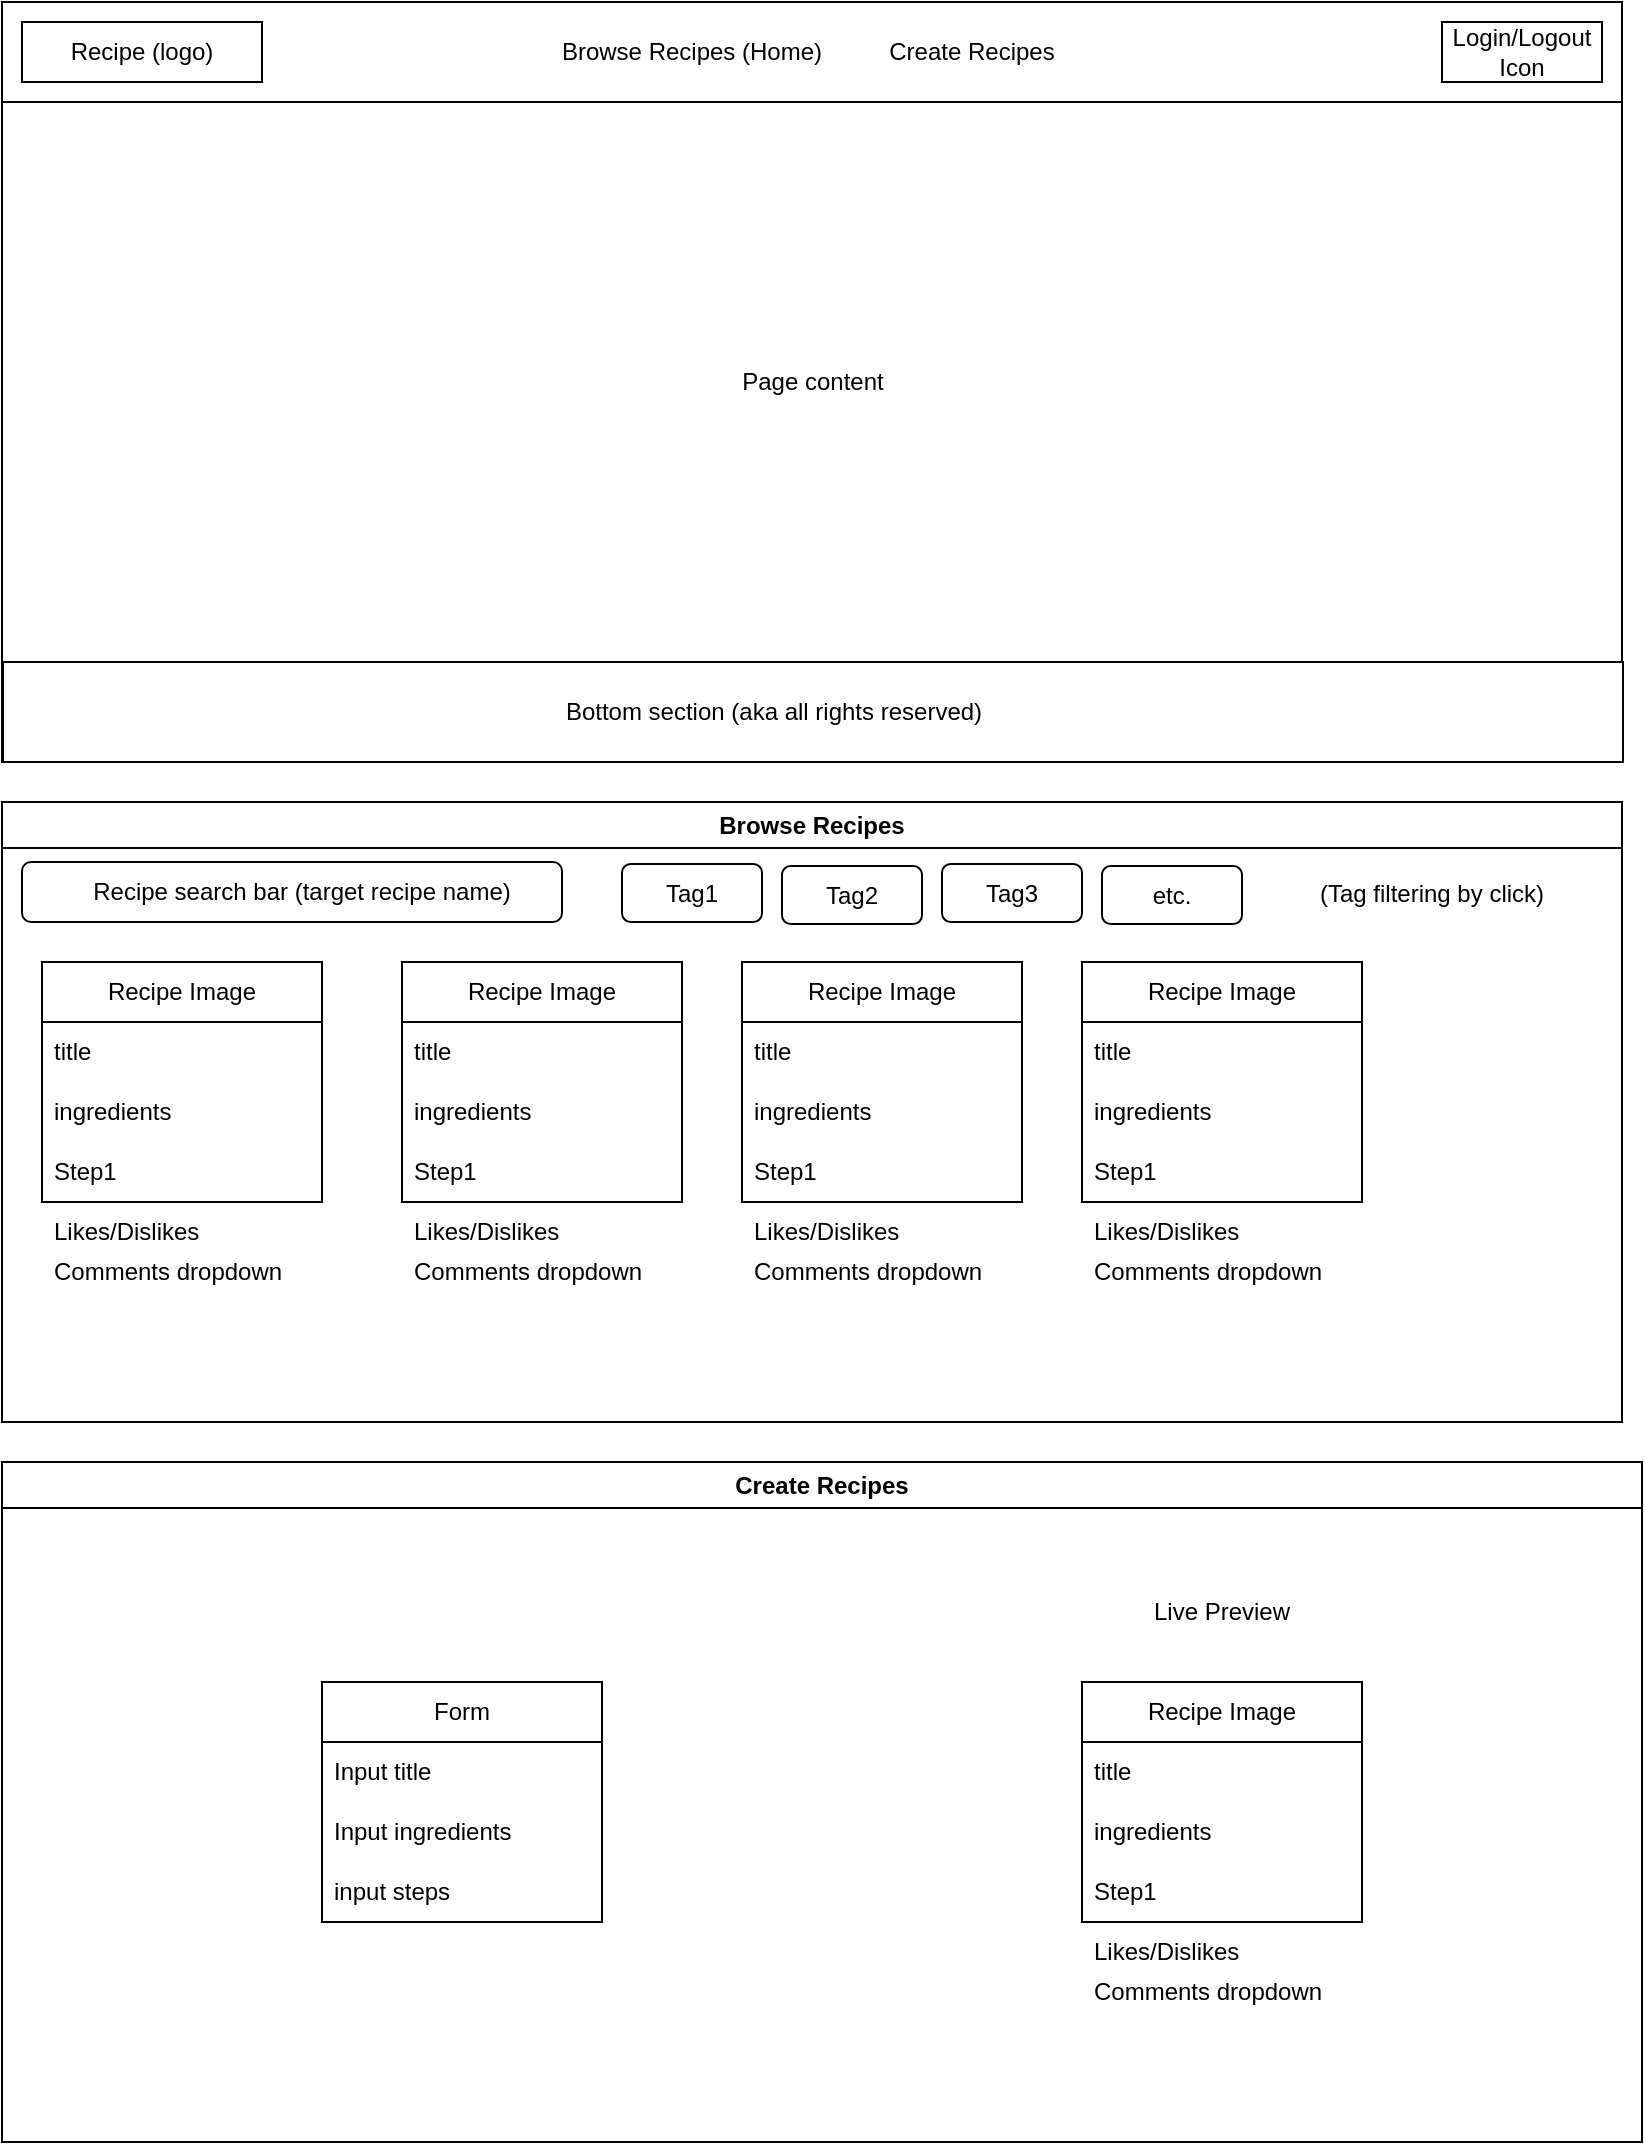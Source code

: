 <mxfile version="28.1.2" pages="2">
  <diagram name="Page-1" id="s1w6MHnYnskngqhjqbXY">
    <mxGraphModel dx="555" dy="778" grid="1" gridSize="10" guides="1" tooltips="1" connect="1" arrows="1" fold="1" page="1" pageScale="1" pageWidth="850" pageHeight="1100" math="0" shadow="0">
      <root>
        <mxCell id="0" />
        <mxCell id="1" parent="0" />
        <mxCell id="oP_6B6FlBOm5oWz36D7l-1" value="" style="swimlane;whiteSpace=wrap;html=1;startSize=50;" vertex="1" parent="1">
          <mxGeometry x="20" y="10" width="810" height="380" as="geometry" />
        </mxCell>
        <mxCell id="oP_6B6FlBOm5oWz36D7l-2" value="Recipe (logo)" style="rounded=0;whiteSpace=wrap;html=1;" vertex="1" parent="oP_6B6FlBOm5oWz36D7l-1">
          <mxGeometry x="10" y="10" width="120" height="30" as="geometry" />
        </mxCell>
        <mxCell id="oP_6B6FlBOm5oWz36D7l-4" value="Login/Logout Icon" style="rounded=0;whiteSpace=wrap;html=1;" vertex="1" parent="oP_6B6FlBOm5oWz36D7l-1">
          <mxGeometry x="720" y="10" width="80" height="30" as="geometry" />
        </mxCell>
        <mxCell id="oP_6B6FlBOm5oWz36D7l-6" value="Browse Recipes (Home)" style="text;html=1;align=center;verticalAlign=middle;whiteSpace=wrap;rounded=0;" vertex="1" parent="oP_6B6FlBOm5oWz36D7l-1">
          <mxGeometry x="270" y="10" width="150" height="30" as="geometry" />
        </mxCell>
        <mxCell id="oP_6B6FlBOm5oWz36D7l-8" value="Create Recipes" style="text;html=1;align=center;verticalAlign=middle;whiteSpace=wrap;rounded=0;" vertex="1" parent="oP_6B6FlBOm5oWz36D7l-1">
          <mxGeometry x="430" y="10" width="110" height="30" as="geometry" />
        </mxCell>
        <mxCell id="oP_6B6FlBOm5oWz36D7l-11" value="Page content" style="text;html=1;align=center;verticalAlign=middle;whiteSpace=wrap;rounded=0;" vertex="1" parent="oP_6B6FlBOm5oWz36D7l-1">
          <mxGeometry x="343" y="175" width="125" height="30" as="geometry" />
        </mxCell>
        <mxCell id="oP_6B6FlBOm5oWz36D7l-9" value="" style="rounded=0;whiteSpace=wrap;html=1;" vertex="1" parent="oP_6B6FlBOm5oWz36D7l-1">
          <mxGeometry x="0.5" y="330" width="810" height="50" as="geometry" />
        </mxCell>
        <mxCell id="oP_6B6FlBOm5oWz36D7l-10" value="Bottom section (aka all rights reserved)" style="text;html=1;align=center;verticalAlign=middle;whiteSpace=wrap;rounded=0;" vertex="1" parent="oP_6B6FlBOm5oWz36D7l-1">
          <mxGeometry x="260.5" y="340" width="250" height="30" as="geometry" />
        </mxCell>
        <mxCell id="oP_6B6FlBOm5oWz36D7l-14" value="Browse Recipes" style="swimlane;whiteSpace=wrap;html=1;" vertex="1" parent="1">
          <mxGeometry x="20" y="410" width="810" height="310" as="geometry" />
        </mxCell>
        <mxCell id="oP_6B6FlBOm5oWz36D7l-20" value="" style="rounded=1;whiteSpace=wrap;html=1;" vertex="1" parent="oP_6B6FlBOm5oWz36D7l-14">
          <mxGeometry x="10" y="30" width="270" height="30" as="geometry" />
        </mxCell>
        <mxCell id="oP_6B6FlBOm5oWz36D7l-21" value="Recipe search bar (target recipe name&lt;span style=&quot;background-color: transparent; color: light-dark(rgb(0, 0, 0), rgb(255, 255, 255));&quot;&gt;)&lt;/span&gt;" style="text;html=1;align=center;verticalAlign=middle;whiteSpace=wrap;rounded=0;" vertex="1" parent="oP_6B6FlBOm5oWz36D7l-14">
          <mxGeometry x="20" y="30" width="260" height="30" as="geometry" />
        </mxCell>
        <mxCell id="oP_6B6FlBOm5oWz36D7l-22" value="Tag1" style="rounded=1;whiteSpace=wrap;html=1;" vertex="1" parent="oP_6B6FlBOm5oWz36D7l-14">
          <mxGeometry x="310" y="31" width="70" height="29" as="geometry" />
        </mxCell>
        <mxCell id="oP_6B6FlBOm5oWz36D7l-27" value="Tag3" style="rounded=1;whiteSpace=wrap;html=1;" vertex="1" parent="oP_6B6FlBOm5oWz36D7l-14">
          <mxGeometry x="470" y="31" width="70" height="29" as="geometry" />
        </mxCell>
        <mxCell id="oP_6B6FlBOm5oWz36D7l-26" value="etc." style="rounded=1;whiteSpace=wrap;html=1;" vertex="1" parent="oP_6B6FlBOm5oWz36D7l-14">
          <mxGeometry x="550" y="32" width="70" height="29" as="geometry" />
        </mxCell>
        <mxCell id="oP_6B6FlBOm5oWz36D7l-25" value="Tag2" style="rounded=1;whiteSpace=wrap;html=1;" vertex="1" parent="oP_6B6FlBOm5oWz36D7l-14">
          <mxGeometry x="390" y="32" width="70" height="29" as="geometry" />
        </mxCell>
        <mxCell id="oP_6B6FlBOm5oWz36D7l-29" value="(Tag filtering by click)" style="text;html=1;align=center;verticalAlign=middle;whiteSpace=wrap;rounded=0;" vertex="1" parent="oP_6B6FlBOm5oWz36D7l-14">
          <mxGeometry x="640" y="32" width="150" height="28" as="geometry" />
        </mxCell>
        <mxCell id="oP_6B6FlBOm5oWz36D7l-16" value="Recipe Image" style="swimlane;fontStyle=0;childLayout=stackLayout;horizontal=1;startSize=30;horizontalStack=0;resizeParent=1;resizeParentMax=0;resizeLast=0;collapsible=1;marginBottom=0;whiteSpace=wrap;html=1;" vertex="1" parent="oP_6B6FlBOm5oWz36D7l-14">
          <mxGeometry x="20" y="80" width="140" height="120" as="geometry" />
        </mxCell>
        <mxCell id="oP_6B6FlBOm5oWz36D7l-17" value="title" style="text;strokeColor=none;fillColor=none;align=left;verticalAlign=middle;spacingLeft=4;spacingRight=4;overflow=hidden;points=[[0,0.5],[1,0.5]];portConstraint=eastwest;rotatable=0;whiteSpace=wrap;html=1;" vertex="1" parent="oP_6B6FlBOm5oWz36D7l-16">
          <mxGeometry y="30" width="140" height="30" as="geometry" />
        </mxCell>
        <mxCell id="oP_6B6FlBOm5oWz36D7l-18" value="ingredients" style="text;strokeColor=none;fillColor=none;align=left;verticalAlign=middle;spacingLeft=4;spacingRight=4;overflow=hidden;points=[[0,0.5],[1,0.5]];portConstraint=eastwest;rotatable=0;whiteSpace=wrap;html=1;" vertex="1" parent="oP_6B6FlBOm5oWz36D7l-16">
          <mxGeometry y="60" width="140" height="30" as="geometry" />
        </mxCell>
        <mxCell id="oP_6B6FlBOm5oWz36D7l-19" value="Step1" style="text;strokeColor=none;fillColor=none;align=left;verticalAlign=middle;spacingLeft=4;spacingRight=4;overflow=hidden;points=[[0,0.5],[1,0.5]];portConstraint=eastwest;rotatable=0;whiteSpace=wrap;html=1;" vertex="1" parent="oP_6B6FlBOm5oWz36D7l-16">
          <mxGeometry y="90" width="140" height="30" as="geometry" />
        </mxCell>
        <mxCell id="oP_6B6FlBOm5oWz36D7l-30" value="Likes/Dislikes" style="text;strokeColor=none;fillColor=none;align=left;verticalAlign=middle;spacingLeft=4;spacingRight=4;overflow=hidden;points=[[0,0.5],[1,0.5]];portConstraint=eastwest;rotatable=0;whiteSpace=wrap;html=1;" vertex="1" parent="oP_6B6FlBOm5oWz36D7l-14">
          <mxGeometry x="20" y="200" width="140" height="30" as="geometry" />
        </mxCell>
        <mxCell id="oP_6B6FlBOm5oWz36D7l-31" value="Comments dropdown" style="text;strokeColor=none;fillColor=none;align=left;verticalAlign=middle;spacingLeft=4;spacingRight=4;overflow=hidden;points=[[0,0.5],[1,0.5]];portConstraint=eastwest;rotatable=0;whiteSpace=wrap;html=1;" vertex="1" parent="oP_6B6FlBOm5oWz36D7l-14">
          <mxGeometry x="20" y="220" width="140" height="30" as="geometry" />
        </mxCell>
        <mxCell id="oP_6B6FlBOm5oWz36D7l-37" value="Recipe Image" style="swimlane;fontStyle=0;childLayout=stackLayout;horizontal=1;startSize=30;horizontalStack=0;resizeParent=1;resizeParentMax=0;resizeLast=0;collapsible=1;marginBottom=0;whiteSpace=wrap;html=1;" vertex="1" parent="oP_6B6FlBOm5oWz36D7l-14">
          <mxGeometry x="200" y="80" width="140" height="120" as="geometry" />
        </mxCell>
        <mxCell id="oP_6B6FlBOm5oWz36D7l-38" value="title" style="text;strokeColor=none;fillColor=none;align=left;verticalAlign=middle;spacingLeft=4;spacingRight=4;overflow=hidden;points=[[0,0.5],[1,0.5]];portConstraint=eastwest;rotatable=0;whiteSpace=wrap;html=1;" vertex="1" parent="oP_6B6FlBOm5oWz36D7l-37">
          <mxGeometry y="30" width="140" height="30" as="geometry" />
        </mxCell>
        <mxCell id="oP_6B6FlBOm5oWz36D7l-39" value="ingredients" style="text;strokeColor=none;fillColor=none;align=left;verticalAlign=middle;spacingLeft=4;spacingRight=4;overflow=hidden;points=[[0,0.5],[1,0.5]];portConstraint=eastwest;rotatable=0;whiteSpace=wrap;html=1;" vertex="1" parent="oP_6B6FlBOm5oWz36D7l-37">
          <mxGeometry y="60" width="140" height="30" as="geometry" />
        </mxCell>
        <mxCell id="oP_6B6FlBOm5oWz36D7l-40" value="Step1" style="text;strokeColor=none;fillColor=none;align=left;verticalAlign=middle;spacingLeft=4;spacingRight=4;overflow=hidden;points=[[0,0.5],[1,0.5]];portConstraint=eastwest;rotatable=0;whiteSpace=wrap;html=1;" vertex="1" parent="oP_6B6FlBOm5oWz36D7l-37">
          <mxGeometry y="90" width="140" height="30" as="geometry" />
        </mxCell>
        <mxCell id="oP_6B6FlBOm5oWz36D7l-41" value="Likes/Dislikes" style="text;strokeColor=none;fillColor=none;align=left;verticalAlign=middle;spacingLeft=4;spacingRight=4;overflow=hidden;points=[[0,0.5],[1,0.5]];portConstraint=eastwest;rotatable=0;whiteSpace=wrap;html=1;" vertex="1" parent="oP_6B6FlBOm5oWz36D7l-14">
          <mxGeometry x="200" y="200" width="140" height="30" as="geometry" />
        </mxCell>
        <mxCell id="oP_6B6FlBOm5oWz36D7l-42" value="Comments dropdown" style="text;strokeColor=none;fillColor=none;align=left;verticalAlign=middle;spacingLeft=4;spacingRight=4;overflow=hidden;points=[[0,0.5],[1,0.5]];portConstraint=eastwest;rotatable=0;whiteSpace=wrap;html=1;" vertex="1" parent="oP_6B6FlBOm5oWz36D7l-14">
          <mxGeometry x="200" y="220" width="140" height="30" as="geometry" />
        </mxCell>
        <mxCell id="oP_6B6FlBOm5oWz36D7l-43" value="Recipe Image" style="swimlane;fontStyle=0;childLayout=stackLayout;horizontal=1;startSize=30;horizontalStack=0;resizeParent=1;resizeParentMax=0;resizeLast=0;collapsible=1;marginBottom=0;whiteSpace=wrap;html=1;" vertex="1" parent="oP_6B6FlBOm5oWz36D7l-14">
          <mxGeometry x="370" y="80" width="140" height="120" as="geometry" />
        </mxCell>
        <mxCell id="oP_6B6FlBOm5oWz36D7l-44" value="title" style="text;strokeColor=none;fillColor=none;align=left;verticalAlign=middle;spacingLeft=4;spacingRight=4;overflow=hidden;points=[[0,0.5],[1,0.5]];portConstraint=eastwest;rotatable=0;whiteSpace=wrap;html=1;" vertex="1" parent="oP_6B6FlBOm5oWz36D7l-43">
          <mxGeometry y="30" width="140" height="30" as="geometry" />
        </mxCell>
        <mxCell id="oP_6B6FlBOm5oWz36D7l-45" value="ingredients" style="text;strokeColor=none;fillColor=none;align=left;verticalAlign=middle;spacingLeft=4;spacingRight=4;overflow=hidden;points=[[0,0.5],[1,0.5]];portConstraint=eastwest;rotatable=0;whiteSpace=wrap;html=1;" vertex="1" parent="oP_6B6FlBOm5oWz36D7l-43">
          <mxGeometry y="60" width="140" height="30" as="geometry" />
        </mxCell>
        <mxCell id="oP_6B6FlBOm5oWz36D7l-46" value="Step1" style="text;strokeColor=none;fillColor=none;align=left;verticalAlign=middle;spacingLeft=4;spacingRight=4;overflow=hidden;points=[[0,0.5],[1,0.5]];portConstraint=eastwest;rotatable=0;whiteSpace=wrap;html=1;" vertex="1" parent="oP_6B6FlBOm5oWz36D7l-43">
          <mxGeometry y="90" width="140" height="30" as="geometry" />
        </mxCell>
        <mxCell id="oP_6B6FlBOm5oWz36D7l-47" value="Likes/Dislikes" style="text;strokeColor=none;fillColor=none;align=left;verticalAlign=middle;spacingLeft=4;spacingRight=4;overflow=hidden;points=[[0,0.5],[1,0.5]];portConstraint=eastwest;rotatable=0;whiteSpace=wrap;html=1;" vertex="1" parent="oP_6B6FlBOm5oWz36D7l-14">
          <mxGeometry x="370" y="200" width="140" height="30" as="geometry" />
        </mxCell>
        <mxCell id="oP_6B6FlBOm5oWz36D7l-48" value="Comments dropdown" style="text;strokeColor=none;fillColor=none;align=left;verticalAlign=middle;spacingLeft=4;spacingRight=4;overflow=hidden;points=[[0,0.5],[1,0.5]];portConstraint=eastwest;rotatable=0;whiteSpace=wrap;html=1;" vertex="1" parent="oP_6B6FlBOm5oWz36D7l-14">
          <mxGeometry x="370" y="220" width="140" height="30" as="geometry" />
        </mxCell>
        <mxCell id="oP_6B6FlBOm5oWz36D7l-49" value="Recipe Image" style="swimlane;fontStyle=0;childLayout=stackLayout;horizontal=1;startSize=30;horizontalStack=0;resizeParent=1;resizeParentMax=0;resizeLast=0;collapsible=1;marginBottom=0;whiteSpace=wrap;html=1;" vertex="1" parent="oP_6B6FlBOm5oWz36D7l-14">
          <mxGeometry x="540" y="80" width="140" height="120" as="geometry" />
        </mxCell>
        <mxCell id="oP_6B6FlBOm5oWz36D7l-50" value="title" style="text;strokeColor=none;fillColor=none;align=left;verticalAlign=middle;spacingLeft=4;spacingRight=4;overflow=hidden;points=[[0,0.5],[1,0.5]];portConstraint=eastwest;rotatable=0;whiteSpace=wrap;html=1;" vertex="1" parent="oP_6B6FlBOm5oWz36D7l-49">
          <mxGeometry y="30" width="140" height="30" as="geometry" />
        </mxCell>
        <mxCell id="oP_6B6FlBOm5oWz36D7l-51" value="ingredients" style="text;strokeColor=none;fillColor=none;align=left;verticalAlign=middle;spacingLeft=4;spacingRight=4;overflow=hidden;points=[[0,0.5],[1,0.5]];portConstraint=eastwest;rotatable=0;whiteSpace=wrap;html=1;" vertex="1" parent="oP_6B6FlBOm5oWz36D7l-49">
          <mxGeometry y="60" width="140" height="30" as="geometry" />
        </mxCell>
        <mxCell id="oP_6B6FlBOm5oWz36D7l-52" value="Step1" style="text;strokeColor=none;fillColor=none;align=left;verticalAlign=middle;spacingLeft=4;spacingRight=4;overflow=hidden;points=[[0,0.5],[1,0.5]];portConstraint=eastwest;rotatable=0;whiteSpace=wrap;html=1;" vertex="1" parent="oP_6B6FlBOm5oWz36D7l-49">
          <mxGeometry y="90" width="140" height="30" as="geometry" />
        </mxCell>
        <mxCell id="oP_6B6FlBOm5oWz36D7l-53" value="Likes/Dislikes" style="text;strokeColor=none;fillColor=none;align=left;verticalAlign=middle;spacingLeft=4;spacingRight=4;overflow=hidden;points=[[0,0.5],[1,0.5]];portConstraint=eastwest;rotatable=0;whiteSpace=wrap;html=1;" vertex="1" parent="oP_6B6FlBOm5oWz36D7l-14">
          <mxGeometry x="540" y="200" width="140" height="30" as="geometry" />
        </mxCell>
        <mxCell id="oP_6B6FlBOm5oWz36D7l-54" value="Comments dropdown" style="text;strokeColor=none;fillColor=none;align=left;verticalAlign=middle;spacingLeft=4;spacingRight=4;overflow=hidden;points=[[0,0.5],[1,0.5]];portConstraint=eastwest;rotatable=0;whiteSpace=wrap;html=1;" vertex="1" parent="oP_6B6FlBOm5oWz36D7l-14">
          <mxGeometry x="540" y="220" width="140" height="30" as="geometry" />
        </mxCell>
        <mxCell id="oP_6B6FlBOm5oWz36D7l-55" value="Create Recipes" style="swimlane;whiteSpace=wrap;html=1;" vertex="1" parent="1">
          <mxGeometry x="20" y="740" width="820" height="340" as="geometry" />
        </mxCell>
        <mxCell id="3fLnoBMQN6F6lo5sKmEr-1" value="Form" style="swimlane;fontStyle=0;childLayout=stackLayout;horizontal=1;startSize=30;horizontalStack=0;resizeParent=1;resizeParentMax=0;resizeLast=0;collapsible=1;marginBottom=0;whiteSpace=wrap;html=1;" vertex="1" parent="oP_6B6FlBOm5oWz36D7l-55">
          <mxGeometry x="160" y="110" width="140" height="120" as="geometry" />
        </mxCell>
        <mxCell id="3fLnoBMQN6F6lo5sKmEr-2" value="Input title" style="text;strokeColor=none;fillColor=none;align=left;verticalAlign=middle;spacingLeft=4;spacingRight=4;overflow=hidden;points=[[0,0.5],[1,0.5]];portConstraint=eastwest;rotatable=0;whiteSpace=wrap;html=1;" vertex="1" parent="3fLnoBMQN6F6lo5sKmEr-1">
          <mxGeometry y="30" width="140" height="30" as="geometry" />
        </mxCell>
        <mxCell id="3fLnoBMQN6F6lo5sKmEr-3" value="Input ingredients" style="text;strokeColor=none;fillColor=none;align=left;verticalAlign=middle;spacingLeft=4;spacingRight=4;overflow=hidden;points=[[0,0.5],[1,0.5]];portConstraint=eastwest;rotatable=0;whiteSpace=wrap;html=1;" vertex="1" parent="3fLnoBMQN6F6lo5sKmEr-1">
          <mxGeometry y="60" width="140" height="30" as="geometry" />
        </mxCell>
        <mxCell id="3fLnoBMQN6F6lo5sKmEr-4" value="input steps" style="text;strokeColor=none;fillColor=none;align=left;verticalAlign=middle;spacingLeft=4;spacingRight=4;overflow=hidden;points=[[0,0.5],[1,0.5]];portConstraint=eastwest;rotatable=0;whiteSpace=wrap;html=1;" vertex="1" parent="3fLnoBMQN6F6lo5sKmEr-1">
          <mxGeometry y="90" width="140" height="30" as="geometry" />
        </mxCell>
        <mxCell id="3fLnoBMQN6F6lo5sKmEr-6" value="Recipe Image" style="swimlane;fontStyle=0;childLayout=stackLayout;horizontal=1;startSize=30;horizontalStack=0;resizeParent=1;resizeParentMax=0;resizeLast=0;collapsible=1;marginBottom=0;whiteSpace=wrap;html=1;" vertex="1" parent="oP_6B6FlBOm5oWz36D7l-55">
          <mxGeometry x="540" y="110" width="140" height="120" as="geometry" />
        </mxCell>
        <mxCell id="3fLnoBMQN6F6lo5sKmEr-7" value="title" style="text;strokeColor=none;fillColor=none;align=left;verticalAlign=middle;spacingLeft=4;spacingRight=4;overflow=hidden;points=[[0,0.5],[1,0.5]];portConstraint=eastwest;rotatable=0;whiteSpace=wrap;html=1;" vertex="1" parent="3fLnoBMQN6F6lo5sKmEr-6">
          <mxGeometry y="30" width="140" height="30" as="geometry" />
        </mxCell>
        <mxCell id="3fLnoBMQN6F6lo5sKmEr-8" value="ingredients" style="text;strokeColor=none;fillColor=none;align=left;verticalAlign=middle;spacingLeft=4;spacingRight=4;overflow=hidden;points=[[0,0.5],[1,0.5]];portConstraint=eastwest;rotatable=0;whiteSpace=wrap;html=1;" vertex="1" parent="3fLnoBMQN6F6lo5sKmEr-6">
          <mxGeometry y="60" width="140" height="30" as="geometry" />
        </mxCell>
        <mxCell id="3fLnoBMQN6F6lo5sKmEr-9" value="Step1" style="text;strokeColor=none;fillColor=none;align=left;verticalAlign=middle;spacingLeft=4;spacingRight=4;overflow=hidden;points=[[0,0.5],[1,0.5]];portConstraint=eastwest;rotatable=0;whiteSpace=wrap;html=1;" vertex="1" parent="3fLnoBMQN6F6lo5sKmEr-6">
          <mxGeometry y="90" width="140" height="30" as="geometry" />
        </mxCell>
        <mxCell id="3fLnoBMQN6F6lo5sKmEr-10" value="Likes/Dislikes" style="text;strokeColor=none;fillColor=none;align=left;verticalAlign=middle;spacingLeft=4;spacingRight=4;overflow=hidden;points=[[0,0.5],[1,0.5]];portConstraint=eastwest;rotatable=0;whiteSpace=wrap;html=1;" vertex="1" parent="oP_6B6FlBOm5oWz36D7l-55">
          <mxGeometry x="540" y="230" width="140" height="30" as="geometry" />
        </mxCell>
        <mxCell id="3fLnoBMQN6F6lo5sKmEr-11" value="Comments dropdown" style="text;strokeColor=none;fillColor=none;align=left;verticalAlign=middle;spacingLeft=4;spacingRight=4;overflow=hidden;points=[[0,0.5],[1,0.5]];portConstraint=eastwest;rotatable=0;whiteSpace=wrap;html=1;" vertex="1" parent="oP_6B6FlBOm5oWz36D7l-55">
          <mxGeometry x="540" y="250" width="140" height="30" as="geometry" />
        </mxCell>
        <mxCell id="3fLnoBMQN6F6lo5sKmEr-12" value="Live Preview" style="text;html=1;align=center;verticalAlign=middle;whiteSpace=wrap;rounded=0;" vertex="1" parent="oP_6B6FlBOm5oWz36D7l-55">
          <mxGeometry x="560" y="60" width="100" height="30" as="geometry" />
        </mxCell>
      </root>
    </mxGraphModel>
  </diagram>
  <diagram id="G8Z5zV4wU0D-VmKGOfRY" name="Page-2">
    <mxGraphModel grid="1" page="1" gridSize="10" guides="1" tooltips="1" connect="1" arrows="1" fold="1" pageScale="1" pageWidth="850" pageHeight="1100" math="0" shadow="0">
      <root>
        <mxCell id="0" />
        <mxCell id="1" parent="0" />
      </root>
    </mxGraphModel>
  </diagram>
</mxfile>
